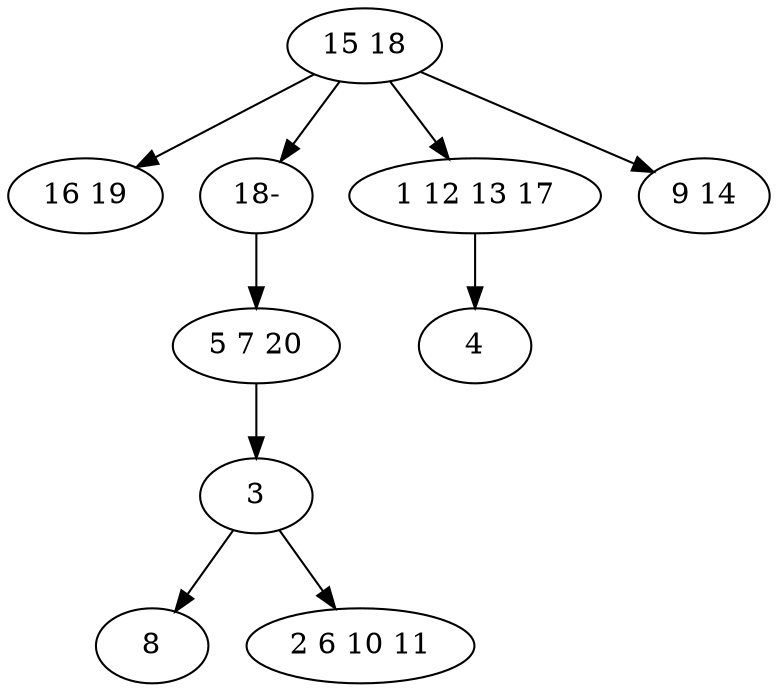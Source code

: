 digraph true_tree {
	"0" -> "1"
	"0" -> "9"
	"2" -> "3"
	"3" -> "4"
	"0" -> "5"
	"0" -> "6"
	"3" -> "7"
	"5" -> "8"
	"9" -> "2"
	"0" [label="15 18"];
	"1" [label="16 19"];
	"2" [label="5 7 20"];
	"3" [label="3"];
	"4" [label="8"];
	"5" [label="1 12 13 17"];
	"6" [label="9 14"];
	"7" [label="2 6 10 11"];
	"8" [label="4"];
	"9" [label="18-"];
}
